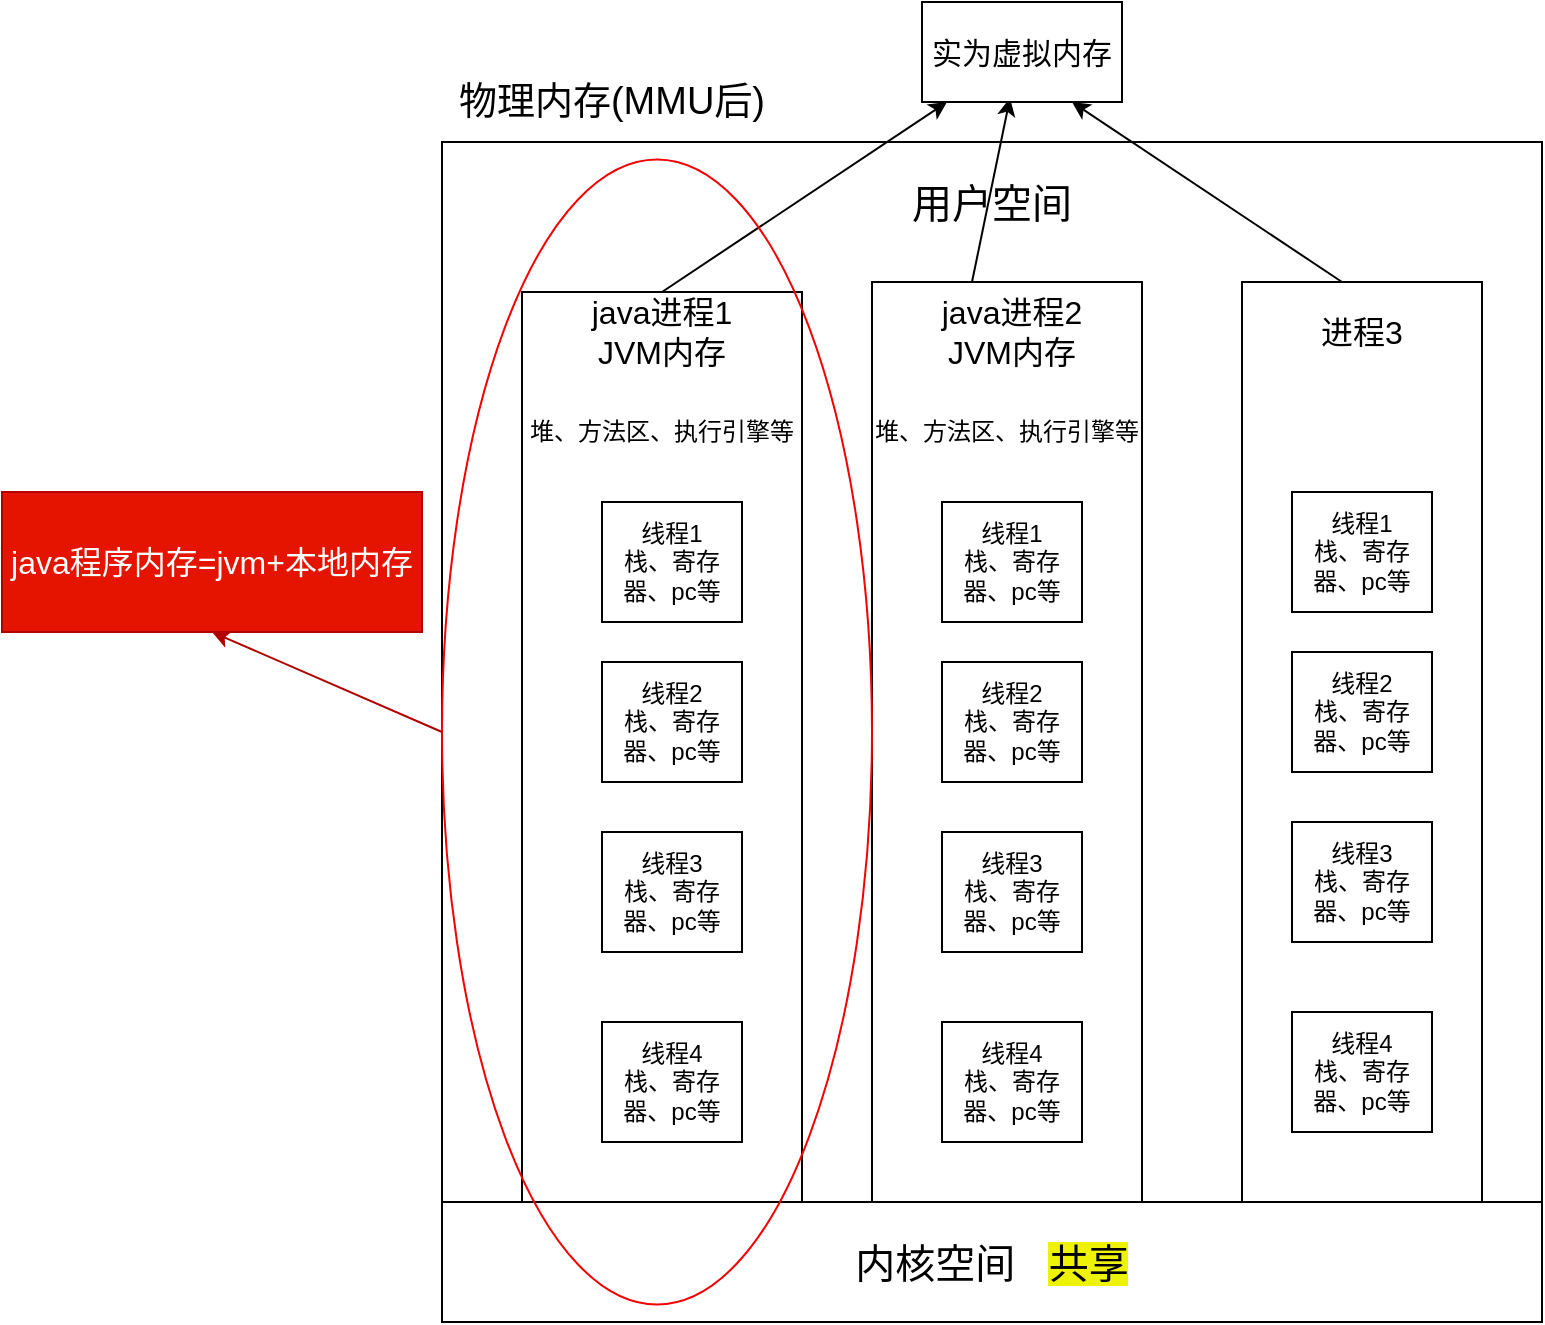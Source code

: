 <mxfile version="24.0.7" type="github">
  <diagram name="第 1 页" id="8ZyxCvQQUnWUfb6wx-6p">
    <mxGraphModel dx="1426" dy="785" grid="1" gridSize="10" guides="1" tooltips="1" connect="1" arrows="1" fold="1" page="1" pageScale="1" pageWidth="827" pageHeight="1169" math="0" shadow="0">
      <root>
        <mxCell id="0" />
        <mxCell id="1" parent="0" />
        <mxCell id="gDutIeHktBRD6DQdzzbq-1" value="" style="rounded=0;whiteSpace=wrap;html=1;" vertex="1" parent="1">
          <mxGeometry x="240" y="325" width="550" height="590" as="geometry" />
        </mxCell>
        <mxCell id="gDutIeHktBRD6DQdzzbq-7" value="内核空间&amp;nbsp; &amp;nbsp;&lt;span style=&quot;background-color: rgb(238, 242, 7);&quot;&gt;共享&lt;/span&gt;" style="rounded=0;whiteSpace=wrap;html=1;fontSize=20;" vertex="1" parent="1">
          <mxGeometry x="240" y="855" width="550" height="60" as="geometry" />
        </mxCell>
        <mxCell id="gDutIeHktBRD6DQdzzbq-8" value="用户空间" style="rounded=0;whiteSpace=wrap;html=1;fillColor=none;strokeColor=none;fontSize=20;" vertex="1" parent="1">
          <mxGeometry x="455" y="325" width="120" height="60" as="geometry" />
        </mxCell>
        <mxCell id="gDutIeHktBRD6DQdzzbq-9" value="" style="rounded=0;whiteSpace=wrap;html=1;" vertex="1" parent="1">
          <mxGeometry x="280" y="400" width="140" height="455" as="geometry" />
        </mxCell>
        <mxCell id="gDutIeHktBRD6DQdzzbq-10" value="" style="rounded=0;whiteSpace=wrap;html=1;" vertex="1" parent="1">
          <mxGeometry x="455" y="395" width="135" height="460" as="geometry" />
        </mxCell>
        <mxCell id="gDutIeHktBRD6DQdzzbq-11" value="" style="rounded=0;whiteSpace=wrap;html=1;" vertex="1" parent="1">
          <mxGeometry x="640" y="395" width="120" height="460" as="geometry" />
        </mxCell>
        <mxCell id="gDutIeHktBRD6DQdzzbq-12" value="java进程1&lt;div&gt;JVM内存&lt;/div&gt;" style="rounded=0;whiteSpace=wrap;html=1;fontSize=16;strokeColor=none;" vertex="1" parent="1">
          <mxGeometry x="300" y="410" width="100" height="20" as="geometry" />
        </mxCell>
        <mxCell id="gDutIeHktBRD6DQdzzbq-20" value="" style="group" vertex="1" connectable="0" parent="1">
          <mxGeometry x="665" y="500" width="70" height="320" as="geometry" />
        </mxCell>
        <mxCell id="gDutIeHktBRD6DQdzzbq-16" value="线程1&lt;div&gt;栈、寄存器、pc等&lt;/div&gt;" style="rounded=0;whiteSpace=wrap;html=1;" vertex="1" parent="gDutIeHktBRD6DQdzzbq-20">
          <mxGeometry width="70" height="60" as="geometry" />
        </mxCell>
        <mxCell id="gDutIeHktBRD6DQdzzbq-17" value="线程2&lt;div&gt;栈、寄存器、pc等&lt;br&gt;&lt;/div&gt;" style="rounded=0;whiteSpace=wrap;html=1;" vertex="1" parent="gDutIeHktBRD6DQdzzbq-20">
          <mxGeometry y="80" width="70" height="60" as="geometry" />
        </mxCell>
        <mxCell id="gDutIeHktBRD6DQdzzbq-18" value="线程3&lt;div&gt;栈、寄存器、pc等&lt;br&gt;&lt;/div&gt;" style="rounded=0;whiteSpace=wrap;html=1;" vertex="1" parent="gDutIeHktBRD6DQdzzbq-20">
          <mxGeometry y="165" width="70" height="60" as="geometry" />
        </mxCell>
        <mxCell id="gDutIeHktBRD6DQdzzbq-19" value="线程4&lt;div&gt;栈、寄存器、pc等&lt;br&gt;&lt;/div&gt;" style="rounded=0;whiteSpace=wrap;html=1;" vertex="1" parent="gDutIeHktBRD6DQdzzbq-20">
          <mxGeometry y="260" width="70" height="60" as="geometry" />
        </mxCell>
        <mxCell id="gDutIeHktBRD6DQdzzbq-38" value="物理内存(MMU后)" style="rounded=0;whiteSpace=wrap;html=1;fontSize=19;strokeColor=none;fillColor=none;" vertex="1" parent="1">
          <mxGeometry x="240" y="285" width="170" height="40" as="geometry" />
        </mxCell>
        <mxCell id="gDutIeHktBRD6DQdzzbq-39" value="java进程2&lt;div&gt;JVM内存&lt;/div&gt;" style="rounded=0;whiteSpace=wrap;html=1;fontSize=16;strokeColor=none;" vertex="1" parent="1">
          <mxGeometry x="475" y="410" width="100" height="20" as="geometry" />
        </mxCell>
        <mxCell id="gDutIeHktBRD6DQdzzbq-40" value="进程3" style="rounded=0;whiteSpace=wrap;html=1;fontSize=16;strokeColor=none;" vertex="1" parent="1">
          <mxGeometry x="650" y="410" width="100" height="20" as="geometry" />
        </mxCell>
        <mxCell id="gDutIeHktBRD6DQdzzbq-41" value="" style="group" vertex="1" connectable="0" parent="1">
          <mxGeometry x="490" y="505" width="70" height="320" as="geometry" />
        </mxCell>
        <mxCell id="gDutIeHktBRD6DQdzzbq-42" value="线程1&lt;div&gt;栈、寄存器、pc等&lt;/div&gt;" style="rounded=0;whiteSpace=wrap;html=1;" vertex="1" parent="gDutIeHktBRD6DQdzzbq-41">
          <mxGeometry width="70" height="60" as="geometry" />
        </mxCell>
        <mxCell id="gDutIeHktBRD6DQdzzbq-43" value="线程2&lt;div&gt;栈、寄存器、pc等&lt;br&gt;&lt;/div&gt;" style="rounded=0;whiteSpace=wrap;html=1;" vertex="1" parent="gDutIeHktBRD6DQdzzbq-41">
          <mxGeometry y="80" width="70" height="60" as="geometry" />
        </mxCell>
        <mxCell id="gDutIeHktBRD6DQdzzbq-44" value="线程3&lt;div&gt;栈、寄存器、pc等&lt;br&gt;&lt;/div&gt;" style="rounded=0;whiteSpace=wrap;html=1;" vertex="1" parent="gDutIeHktBRD6DQdzzbq-41">
          <mxGeometry y="165" width="70" height="60" as="geometry" />
        </mxCell>
        <mxCell id="gDutIeHktBRD6DQdzzbq-45" value="线程4&lt;div&gt;栈、寄存器、pc等&lt;br&gt;&lt;/div&gt;" style="rounded=0;whiteSpace=wrap;html=1;" vertex="1" parent="gDutIeHktBRD6DQdzzbq-41">
          <mxGeometry y="260" width="70" height="60" as="geometry" />
        </mxCell>
        <mxCell id="gDutIeHktBRD6DQdzzbq-46" value="" style="group" vertex="1" connectable="0" parent="1">
          <mxGeometry x="320" y="505" width="70" height="320" as="geometry" />
        </mxCell>
        <mxCell id="gDutIeHktBRD6DQdzzbq-47" value="线程1&lt;div&gt;栈、寄存器、pc等&lt;/div&gt;" style="rounded=0;whiteSpace=wrap;html=1;" vertex="1" parent="gDutIeHktBRD6DQdzzbq-46">
          <mxGeometry width="70" height="60" as="geometry" />
        </mxCell>
        <mxCell id="gDutIeHktBRD6DQdzzbq-48" value="线程2&lt;div&gt;栈、寄存器、pc等&lt;br&gt;&lt;/div&gt;" style="rounded=0;whiteSpace=wrap;html=1;" vertex="1" parent="gDutIeHktBRD6DQdzzbq-46">
          <mxGeometry y="80" width="70" height="60" as="geometry" />
        </mxCell>
        <mxCell id="gDutIeHktBRD6DQdzzbq-49" value="线程3&lt;div&gt;栈、寄存器、pc等&lt;br&gt;&lt;/div&gt;" style="rounded=0;whiteSpace=wrap;html=1;" vertex="1" parent="gDutIeHktBRD6DQdzzbq-46">
          <mxGeometry y="165" width="70" height="60" as="geometry" />
        </mxCell>
        <mxCell id="gDutIeHktBRD6DQdzzbq-50" value="线程4&lt;div&gt;栈、寄存器、pc等&lt;br&gt;&lt;/div&gt;" style="rounded=0;whiteSpace=wrap;html=1;" vertex="1" parent="gDutIeHktBRD6DQdzzbq-46">
          <mxGeometry y="260" width="70" height="60" as="geometry" />
        </mxCell>
        <mxCell id="gDutIeHktBRD6DQdzzbq-51" value="" style="endArrow=classic;html=1;rounded=0;exitX=0.5;exitY=0;exitDx=0;exitDy=0;exitPerimeter=0;" edge="1" parent="1" source="gDutIeHktBRD6DQdzzbq-9" target="gDutIeHktBRD6DQdzzbq-55">
          <mxGeometry width="50" height="50" relative="1" as="geometry">
            <mxPoint x="344" y="395" as="sourcePoint" />
            <mxPoint x="510" y="305" as="targetPoint" />
            <Array as="points" />
          </mxGeometry>
        </mxCell>
        <mxCell id="gDutIeHktBRD6DQdzzbq-53" value="" style="endArrow=classic;html=1;rounded=0;entryX=0.44;entryY=0.96;entryDx=0;entryDy=0;entryPerimeter=0;" edge="1" parent="1" target="gDutIeHktBRD6DQdzzbq-55">
          <mxGeometry width="50" height="50" relative="1" as="geometry">
            <mxPoint x="505" y="395" as="sourcePoint" />
            <mxPoint x="540" y="305" as="targetPoint" />
            <Array as="points" />
          </mxGeometry>
        </mxCell>
        <mxCell id="gDutIeHktBRD6DQdzzbq-54" value="" style="endArrow=classic;html=1;rounded=0;entryX=0.75;entryY=1;entryDx=0;entryDy=0;" edge="1" parent="1" target="gDutIeHktBRD6DQdzzbq-55">
          <mxGeometry width="50" height="50" relative="1" as="geometry">
            <mxPoint x="690" y="395" as="sourcePoint" />
            <mxPoint x="580" y="295" as="targetPoint" />
            <Array as="points" />
          </mxGeometry>
        </mxCell>
        <mxCell id="gDutIeHktBRD6DQdzzbq-55" value="实为虚拟内存" style="rounded=0;whiteSpace=wrap;html=1;fontSize=15;" vertex="1" parent="1">
          <mxGeometry x="480" y="255" width="100" height="50" as="geometry" />
        </mxCell>
        <mxCell id="gDutIeHktBRD6DQdzzbq-58" value="" style="ellipse;whiteSpace=wrap;html=1;fillColor=none;strokeColor=#f20202;" vertex="1" parent="1">
          <mxGeometry x="240" y="333.75" width="215" height="572.5" as="geometry" />
        </mxCell>
        <mxCell id="gDutIeHktBRD6DQdzzbq-59" value="" style="endArrow=classic;html=1;rounded=0;exitX=0;exitY=0.5;exitDx=0;exitDy=0;entryX=0.5;entryY=1;entryDx=0;entryDy=0;fillColor=#e51400;strokeColor=#B20000;" edge="1" parent="1" source="gDutIeHktBRD6DQdzzbq-58" target="gDutIeHktBRD6DQdzzbq-61">
          <mxGeometry width="50" height="50" relative="1" as="geometry">
            <mxPoint x="380" y="650" as="sourcePoint" />
            <mxPoint x="162.04" y="571.02" as="targetPoint" />
            <Array as="points" />
          </mxGeometry>
        </mxCell>
        <mxCell id="gDutIeHktBRD6DQdzzbq-61" value="&lt;span style=&quot;text-wrap: nowrap; font-size: 16px;&quot;&gt;java程序内存=jvm+本地内存&lt;/span&gt;" style="rounded=0;whiteSpace=wrap;html=1;fontSize=16;fillColor=#e51400;fontColor=#ffffff;strokeColor=#B20000;" vertex="1" parent="1">
          <mxGeometry x="20" y="500" width="210" height="70" as="geometry" />
        </mxCell>
        <mxCell id="gDutIeHktBRD6DQdzzbq-62" value="堆、方法区、执行引擎等" style="rounded=0;whiteSpace=wrap;html=1;fillColor=none;strokeColor=none;" vertex="1" parent="1">
          <mxGeometry x="280" y="445" width="140" height="50" as="geometry" />
        </mxCell>
        <mxCell id="gDutIeHktBRD6DQdzzbq-64" value="堆、方法区、执行引擎等" style="rounded=0;whiteSpace=wrap;html=1;fillColor=none;strokeColor=none;" vertex="1" parent="1">
          <mxGeometry x="455" y="445" width="135" height="50" as="geometry" />
        </mxCell>
      </root>
    </mxGraphModel>
  </diagram>
</mxfile>
